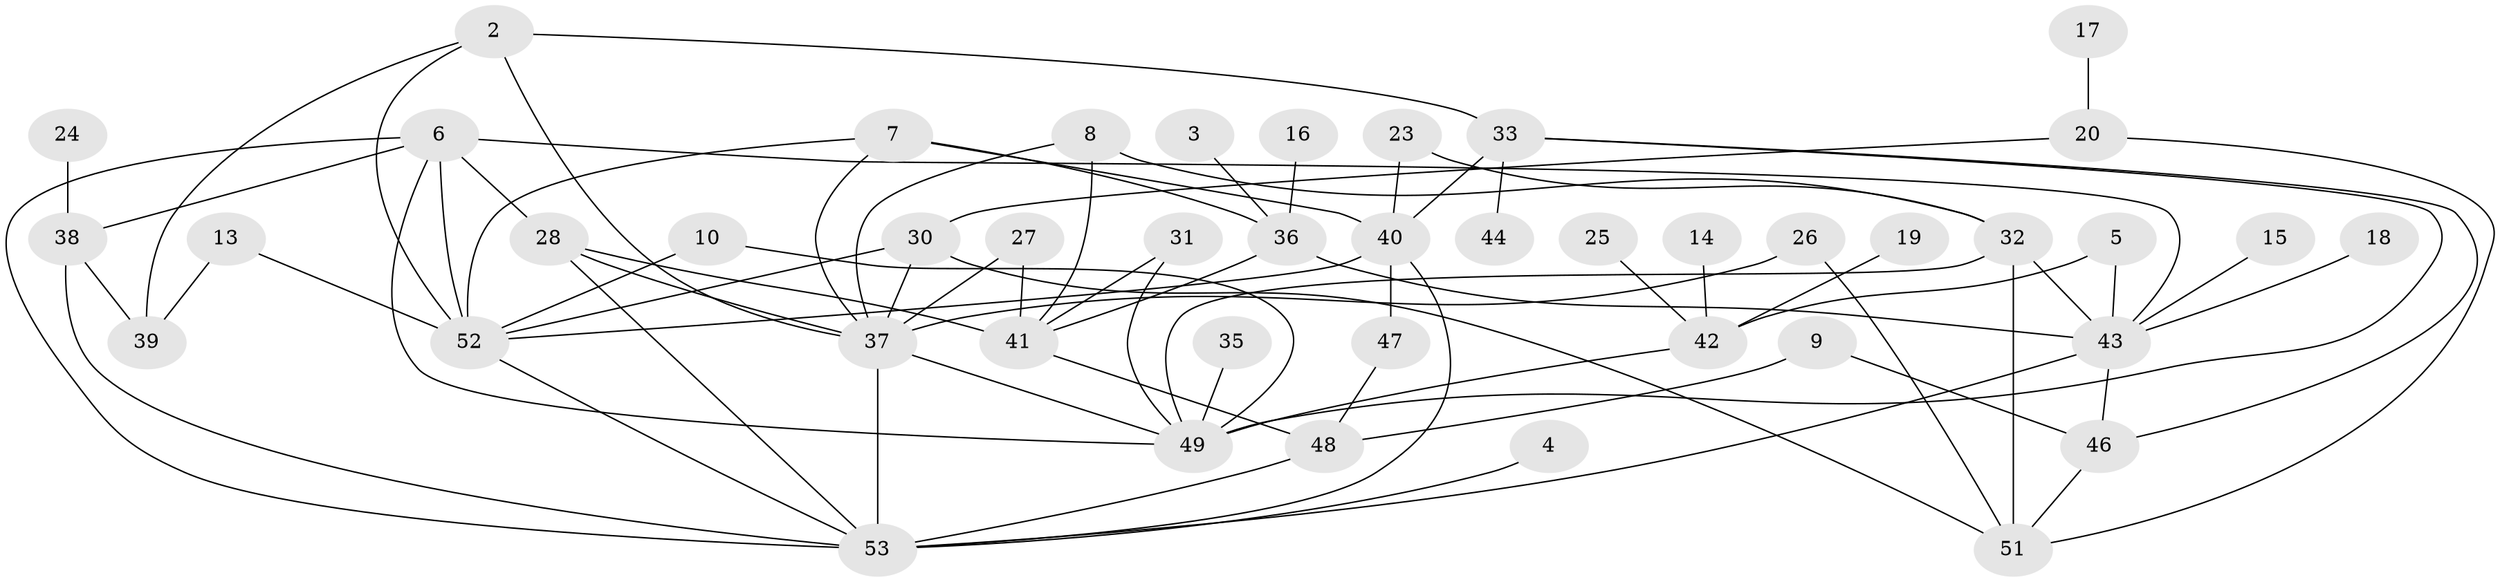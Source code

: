 // original degree distribution, {2: 0.19811320754716982, 5: 0.10377358490566038, 1: 0.2169811320754717, 0: 0.08490566037735849, 3: 0.27358490566037735, 4: 0.10377358490566038, 7: 0.009433962264150943, 6: 0.009433962264150943}
// Generated by graph-tools (version 1.1) at 2025/49/03/09/25 03:49:05]
// undirected, 44 vertices, 76 edges
graph export_dot {
graph [start="1"]
  node [color=gray90,style=filled];
  2;
  3;
  4;
  5;
  6;
  7;
  8;
  9;
  10;
  13;
  14;
  15;
  16;
  17;
  18;
  19;
  20;
  23;
  24;
  25;
  26;
  27;
  28;
  30;
  31;
  32;
  33;
  35;
  36;
  37;
  38;
  39;
  40;
  41;
  42;
  43;
  44;
  46;
  47;
  48;
  49;
  51;
  52;
  53;
  2 -- 33 [weight=1.0];
  2 -- 37 [weight=1.0];
  2 -- 39 [weight=1.0];
  2 -- 52 [weight=1.0];
  3 -- 36 [weight=1.0];
  4 -- 53 [weight=1.0];
  5 -- 42 [weight=1.0];
  5 -- 43 [weight=1.0];
  6 -- 28 [weight=1.0];
  6 -- 38 [weight=1.0];
  6 -- 43 [weight=1.0];
  6 -- 49 [weight=1.0];
  6 -- 52 [weight=2.0];
  6 -- 53 [weight=1.0];
  7 -- 36 [weight=1.0];
  7 -- 37 [weight=1.0];
  7 -- 40 [weight=1.0];
  7 -- 52 [weight=1.0];
  8 -- 32 [weight=1.0];
  8 -- 37 [weight=1.0];
  8 -- 41 [weight=1.0];
  9 -- 46 [weight=1.0];
  9 -- 48 [weight=1.0];
  10 -- 49 [weight=1.0];
  10 -- 52 [weight=1.0];
  13 -- 39 [weight=1.0];
  13 -- 52 [weight=1.0];
  14 -- 42 [weight=1.0];
  15 -- 43 [weight=1.0];
  16 -- 36 [weight=1.0];
  17 -- 20 [weight=1.0];
  18 -- 43 [weight=1.0];
  19 -- 42 [weight=1.0];
  20 -- 30 [weight=1.0];
  20 -- 51 [weight=1.0];
  23 -- 32 [weight=1.0];
  23 -- 40 [weight=1.0];
  24 -- 38 [weight=1.0];
  25 -- 42 [weight=1.0];
  26 -- 37 [weight=1.0];
  26 -- 51 [weight=1.0];
  27 -- 37 [weight=1.0];
  27 -- 41 [weight=1.0];
  28 -- 37 [weight=1.0];
  28 -- 41 [weight=1.0];
  28 -- 53 [weight=1.0];
  30 -- 37 [weight=1.0];
  30 -- 51 [weight=1.0];
  30 -- 52 [weight=1.0];
  31 -- 41 [weight=1.0];
  31 -- 49 [weight=1.0];
  32 -- 43 [weight=1.0];
  32 -- 49 [weight=1.0];
  32 -- 51 [weight=1.0];
  33 -- 40 [weight=1.0];
  33 -- 44 [weight=1.0];
  33 -- 46 [weight=1.0];
  33 -- 49 [weight=1.0];
  35 -- 49 [weight=1.0];
  36 -- 41 [weight=1.0];
  36 -- 43 [weight=1.0];
  37 -- 49 [weight=1.0];
  37 -- 53 [weight=1.0];
  38 -- 39 [weight=1.0];
  38 -- 53 [weight=1.0];
  40 -- 47 [weight=1.0];
  40 -- 52 [weight=1.0];
  40 -- 53 [weight=1.0];
  41 -- 48 [weight=1.0];
  42 -- 49 [weight=1.0];
  43 -- 46 [weight=1.0];
  43 -- 53 [weight=1.0];
  46 -- 51 [weight=1.0];
  47 -- 48 [weight=1.0];
  48 -- 53 [weight=1.0];
  52 -- 53 [weight=1.0];
}
